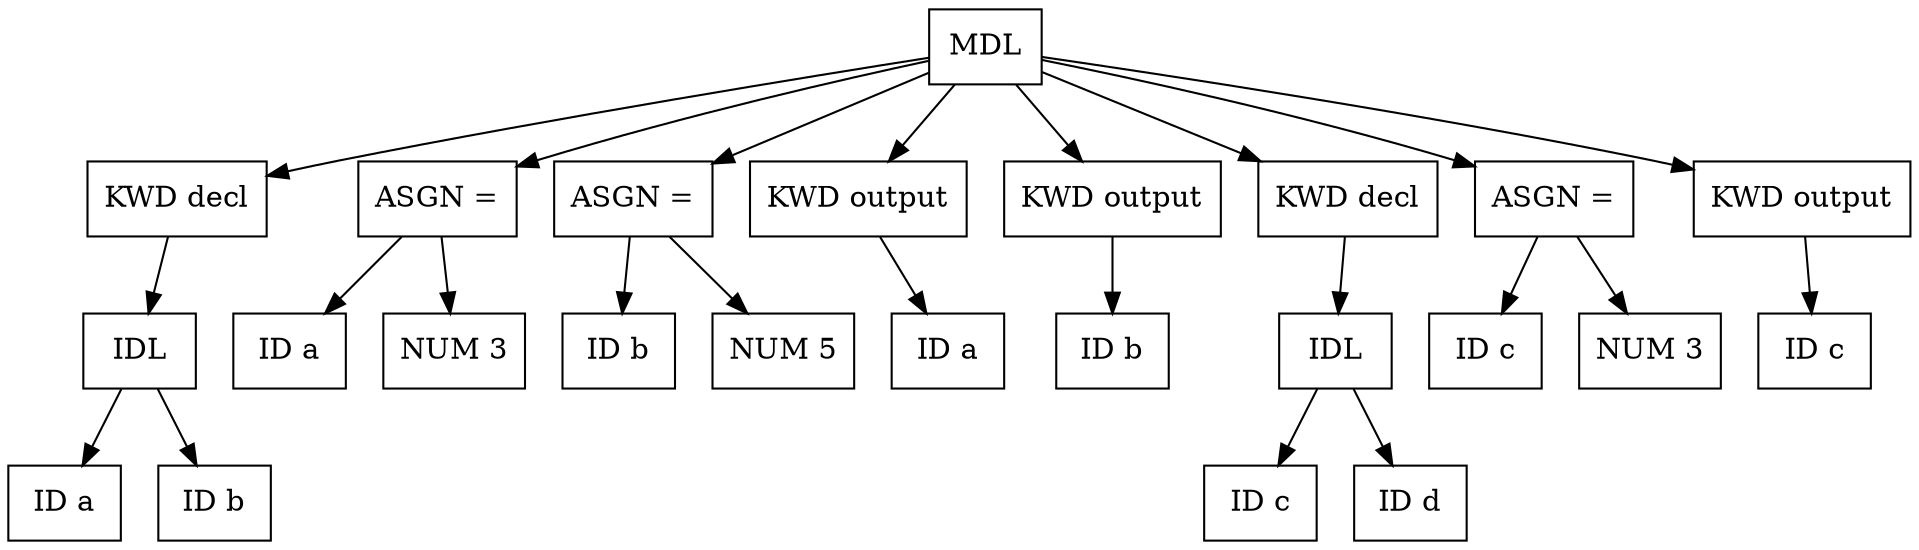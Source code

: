 digraph G {
node [shape = circle];
node0 [ uuid = "d3c6479e-8fbd-46fa-9c2e-e466da815786" shape = "record" label = "MDL 
" ];
node1 [ uuid = "ead65cec-b82a-4046-8179-7c42a3e7ac33" shape = "record" label = "KWD decl
" ];
node2 [ uuid = "bb47b195-74fc-4fbc-9308-7b7198221489" shape = "record" label = "IDL 
" ];
node3 [ uuid = "b2da68c7-b42b-444e-b874-834014d51941" shape = "record" label = "ID a
" ];
node2 -> node3;
node4 [ uuid = "b6619837-b037-4ddc-be26-73893651e4bb" shape = "record" label = "ID b
" ];
node2 -> node4;
node1 -> node2;
node0 -> node1;
node6 [ uuid = "f2a33e3f-b605-4fe6-8b3c-b698b21c2b9c" shape = "record" label = "ASGN =
" ];
node5 [ uuid = "62781813-4c1a-49a3-85f5-16a78c74f033" shape = "record" label = "ID a
" ];
node6 -> node5;
node7 [ uuid = "d43c7d15-8597-4624-98a1-9f538a2e33f7" shape = "record" label = "NUM 3
" ];
node6 -> node7;
node0 -> node6;
node9 [ uuid = "9ae0f690-0353-4e79-bb78-d585b7885925" shape = "record" label = "ASGN =
" ];
node8 [ uuid = "65887e94-768f-44fb-952e-a588bc160522" shape = "record" label = "ID b
" ];
node9 -> node8;
node10 [ uuid = "46c185a6-d5c1-421c-b135-00cef2889d62" shape = "record" label = "NUM 5
" ];
node9 -> node10;
node0 -> node9;
node11 [ uuid = "ecae12bd-788c-4054-acef-5b254510b81b" shape = "record" label = "KWD output
" ];
node12 [ uuid = "5ecef7d1-1add-4378-a284-2f1fe5893bfe" shape = "record" label = "ID a
" ];
node11 -> node12;
node0 -> node11;
node13 [ uuid = "c28af8f6-2ae1-4c03-bfc0-5d9d95aefdf8" shape = "record" label = "KWD output
" ];
node14 [ uuid = "4b9860ce-ff4b-4a12-82df-cdca5c5e6396" shape = "record" label = "ID b
" ];
node13 -> node14;
node0 -> node13;
node15 [ uuid = "ea6f3853-03a7-4b67-ae90-66247d947354" shape = "record" label = "KWD decl
" ];
node16 [ uuid = "d658e79c-8bb9-4830-9068-a4d88ae370a3" shape = "record" label = "IDL 
" ];
node17 [ uuid = "d1466edd-2ca0-4527-85c2-2953a4c37d0e" shape = "record" label = "ID c
" ];
node16 -> node17;
node18 [ uuid = "c2591184-0234-46a5-8b5a-c02071e75909" shape = "record" label = "ID d
" ];
node16 -> node18;
node15 -> node16;
node0 -> node15;
node20 [ uuid = "1e162fc7-547d-49e0-b29c-fc374e6965e6" shape = "record" label = "ASGN =
" ];
node19 [ uuid = "31dd6204-73d2-42c7-a6ef-9d9cea93503f" shape = "record" label = "ID c
" ];
node20 -> node19;
node21 [ uuid = "6b53d58c-513e-4f4a-981f-3d1824daad6d" shape = "record" label = "NUM 3
" ];
node20 -> node21;
node0 -> node20;
node22 [ uuid = "771bf4fd-eac7-4f63-8c6a-6dc339d9a8b5" shape = "record" label = "KWD output
" ];
node23 [ uuid = "261e924a-563d-4215-a255-48dfacd2a79d" shape = "record" label = "ID c
" ];
node22 -> node23;
node0 -> node22;
}
